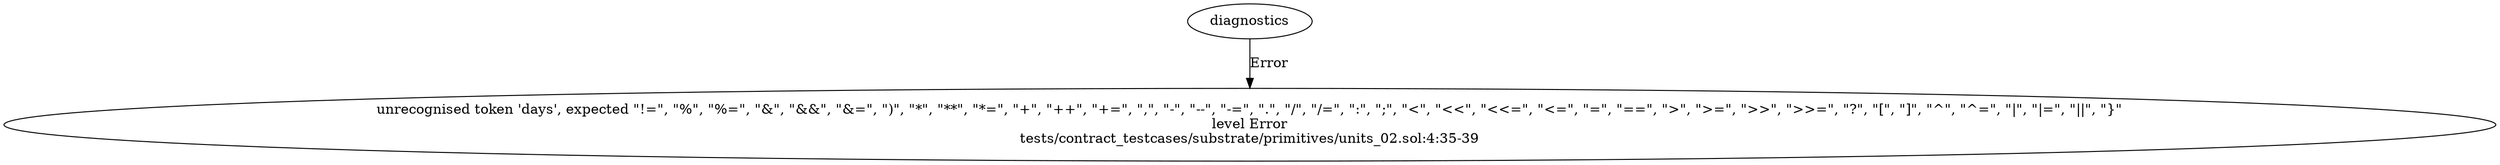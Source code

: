 strict digraph "tests/contract_testcases/substrate/primitives/units_02.sol" {
	diagnostic [label="unrecognised token 'days', expected \"!=\", \"%\", \"%=\", \"&\", \"&&\", \"&=\", \")\", \"*\", \"**\", \"*=\", \"+\", \"++\", \"+=\", \",\", \"-\", \"--\", \"-=\", \".\", \"/\", \"/=\", \":\", \";\", \"<\", \"<<\", \"<<=\", \"<=\", \"=\", \"==\", \">\", \">=\", \">>\", \">>=\", \"?\", \"[\", \"]\", \"^\", \"^=\", \"|\", \"|=\", \"||\", \"}\"\nlevel Error\ntests/contract_testcases/substrate/primitives/units_02.sol:4:35-39"]
	diagnostics -> diagnostic [label="Error"]
}
